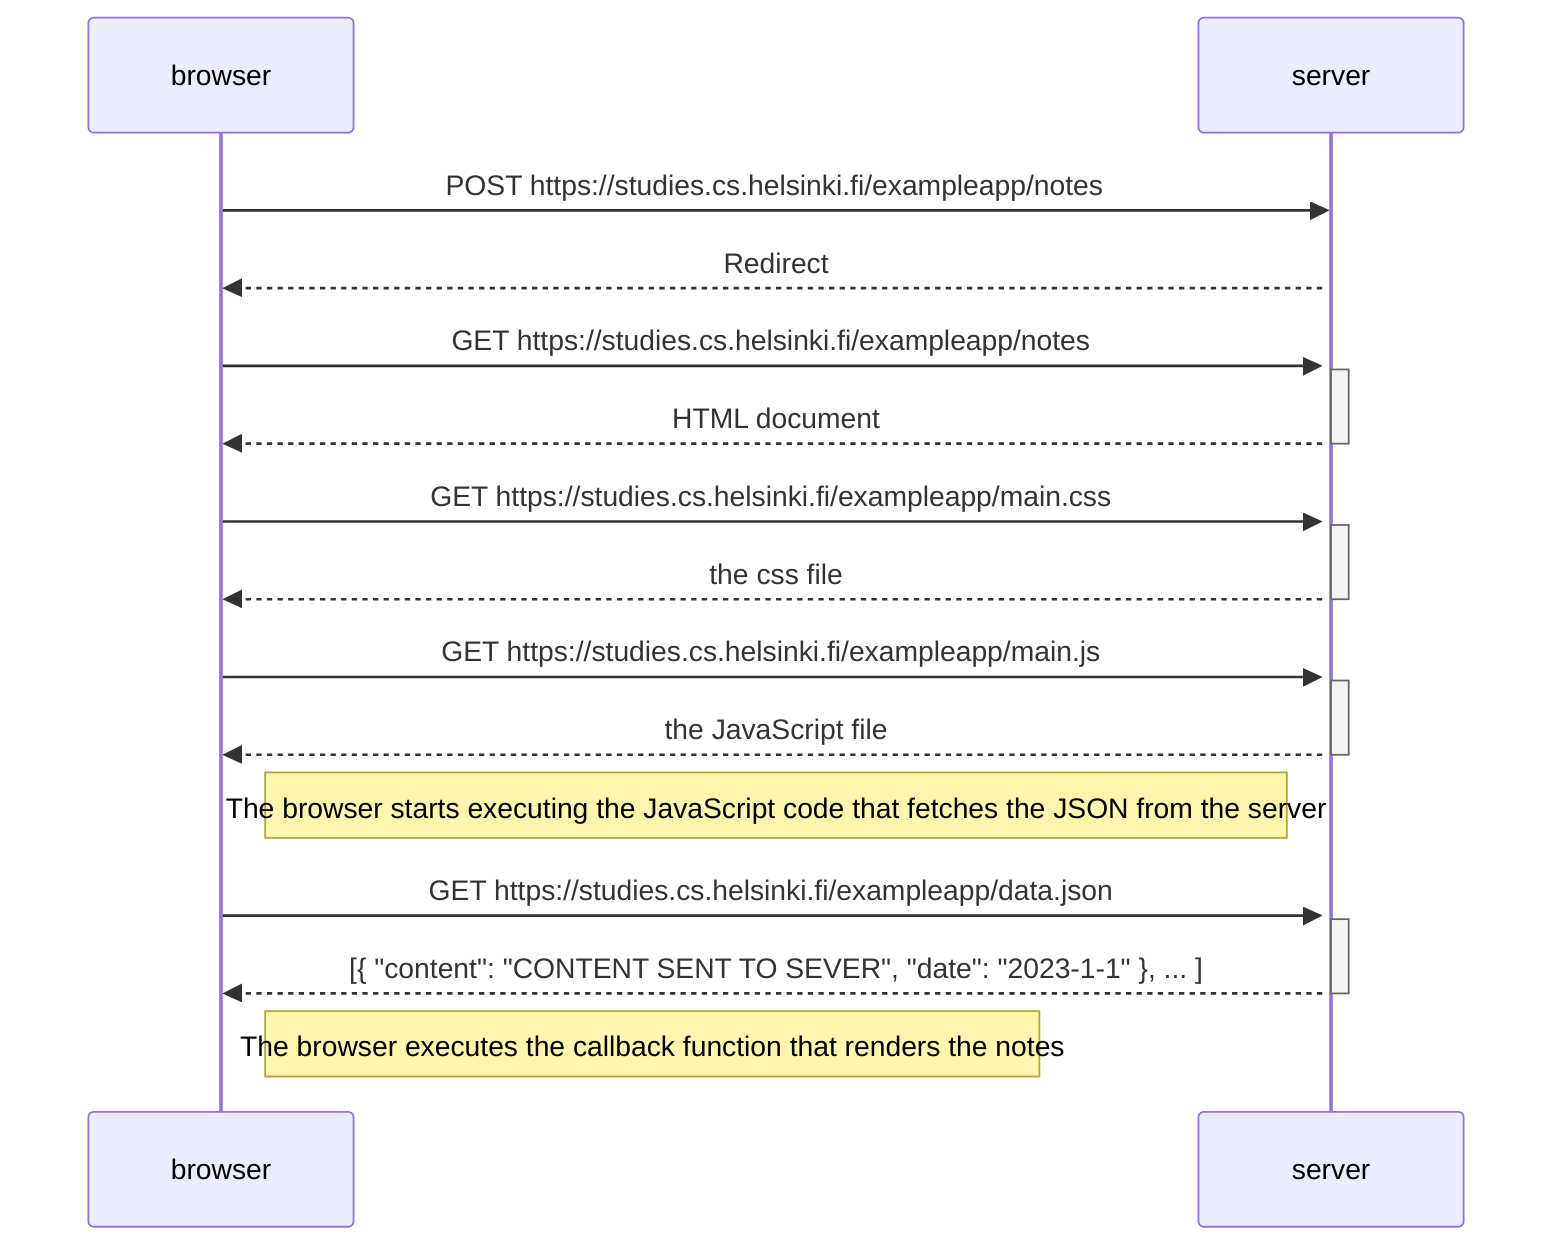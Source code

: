 sequenceDiagram
    participant browser
    participant server

     browser->>server: POST https://studies.cs.helsinki.fi/exampleapp/notes
    activate server
    server-->>browser: Redirect

    browser->>server: GET https://studies.cs.helsinki.fi/exampleapp/notes
    activate server
    server-->>browser: HTML document
    deactivate server

    browser->>server: GET https://studies.cs.helsinki.fi/exampleapp/main.css
    activate server
    server-->>browser: the css file
    deactivate server

    browser->>server: GET https://studies.cs.helsinki.fi/exampleapp/main.js
    activate server
    server-->>browser: the JavaScript file
    deactivate server

    Note right of browser: The browser starts executing the JavaScript code that fetches the JSON from the server

    browser->>server: GET https://studies.cs.helsinki.fi/exampleapp/data.json
    activate server
    server-->>browser: [{ "content": "CONTENT SENT TO SEVER", "date": "2023-1-1" }, ... ]
    deactivate server

    Note right of browser: The browser executes the callback function that renders the notes